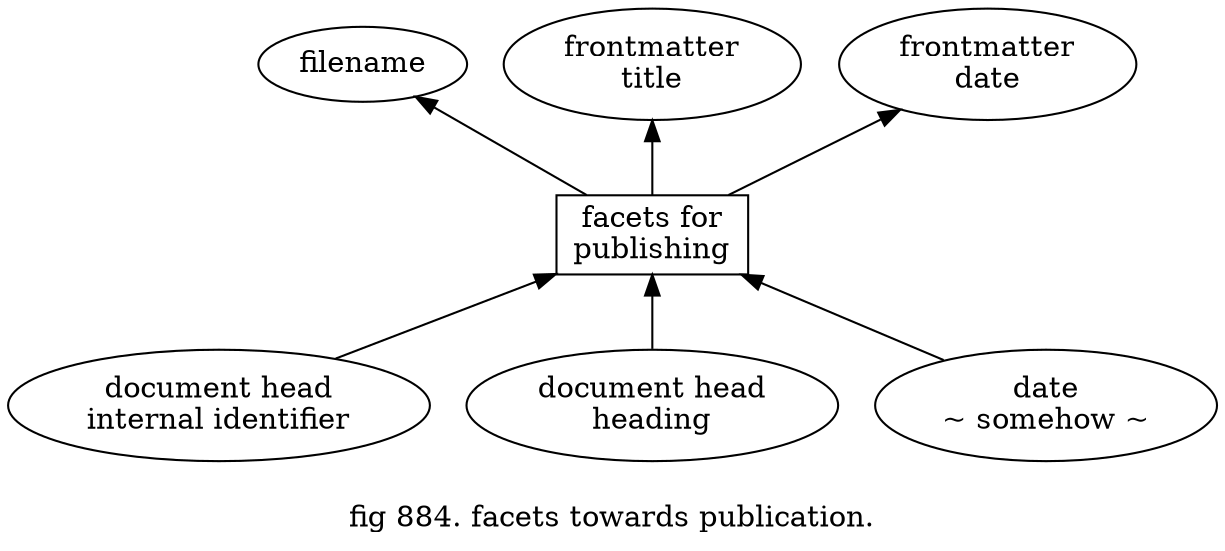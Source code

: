 digraph g {

rankdir="BT"

n920523  /*filename*/
n913324  /*fm title*/
n983113  /*fm date*/

n920523[label="filename"]
n329324->n920523

n913324[label="frontmatter\ntitle"]
n329324->n913324

n983113[label="frontmatter\ndate"]
n329324->n983113

n329324[label="facets for\npublishing" shape=rect]

n839423 /*iid*/
n234324 /*heading*/
n018322 /*date*/

n234324->n329324
n234324[label="document head\nheading"]

n839423->n329324
n839423[label="document head\ninternal identifier"]

n018322->n329324
n018322[label="date\n~ somehow ~"]

label="\nfig 884. facets towards publication."
}
/*
#born.
*/
